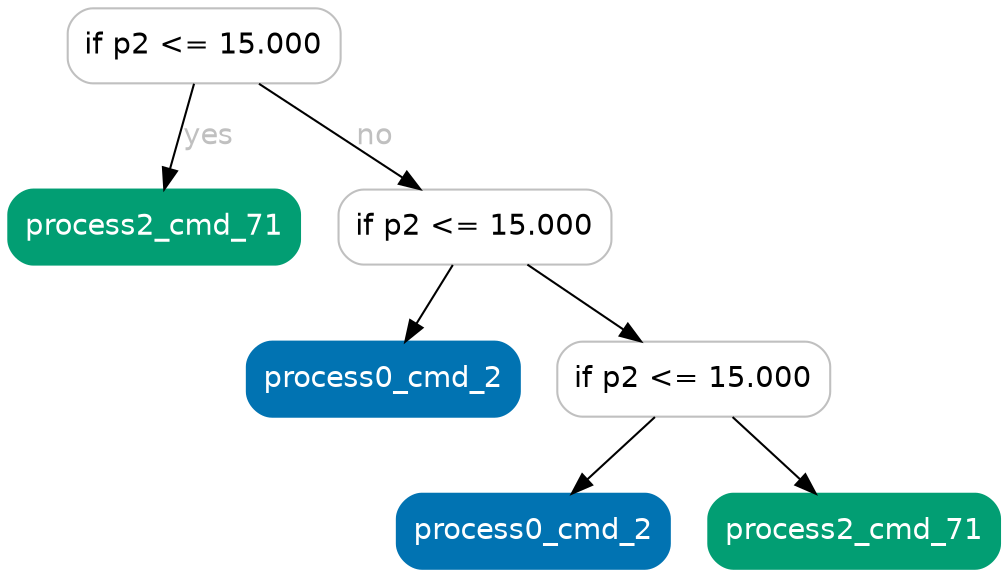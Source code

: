 digraph Tree {
	graph [bb="0,0,476,269"];
	node [color=gray,
		fillcolor=white,
		fontname=helvetica,
		label="\N",
		shape=box,
		style="filled, rounded"
	];
	edge [fontname=helvetica];
	0	[height=0.5,
		label="if p2 <= 15.000",
		pos="94,251",
		width=1.8194];
	1	[color="#029e73",
		fillcolor="#029e73",
		fontcolor=white,
		height=0.5,
		label=process2_cmd_71,
		pos="70,164",
		width=1.9444];
	0 -> 1	[fontcolor=gray,
		label=yes,
		lp="96.5,207.5",
		pos="e,74.85,182.18 89.143,232.8 85.825,221.05 81.361,205.24 77.579,191.84"];
	2	[height=0.5,
		label="if p2 <= 15.000",
		pos="224,164",
		width=1.8194];
	0 -> 2	[fontcolor=gray,
		label=no,
		lp="176,207.5",
		pos="e,197.73,182.18 120.31,232.8 140.13,219.84 167.5,201.94 189.15,187.79"];
	3	[color="#0173b2",
		fillcolor="#0173b2",
		fontcolor=white,
		height=0.5,
		label=process0_cmd_2,
		pos="180,91",
		width=1.8194];
	2 -> 3	[fontcolor=gray,
		pos="e,190.55,109.03 213.35,145.81 208.11,137.35 201.68,126.98 195.87,117.61"];
	4	[height=0.5,
		label="if p2 <= 15.000",
		pos="329,91",
		width=1.8194];
	2 -> 4	[fontcolor=gray,
		pos="e,303.69,109.11 249.15,145.99 262.95,136.67 280.24,124.97 295.2,114.86"];
	5	[color="#0173b2",
		fillcolor="#0173b2",
		fontcolor=white,
		height=0.5,
		label=process0_cmd_2,
		pos="252,18",
		width=1.8194];
	4 -> 5	[fontcolor=gray,
		pos="e,270.47,36.029 310.36,72.813 300.62,63.83 288.54,52.693 277.9,42.886"];
	6	[color="#029e73",
		fillcolor="#029e73",
		fontcolor=white,
		height=0.5,
		label=process2_cmd_71,
		pos="406,18",
		width=1.9444];
	4 -> 6	[fontcolor=gray,
		pos="e,387.53,36.029 347.64,72.813 357.38,63.83 369.46,52.693 380.1,42.886"];
}
